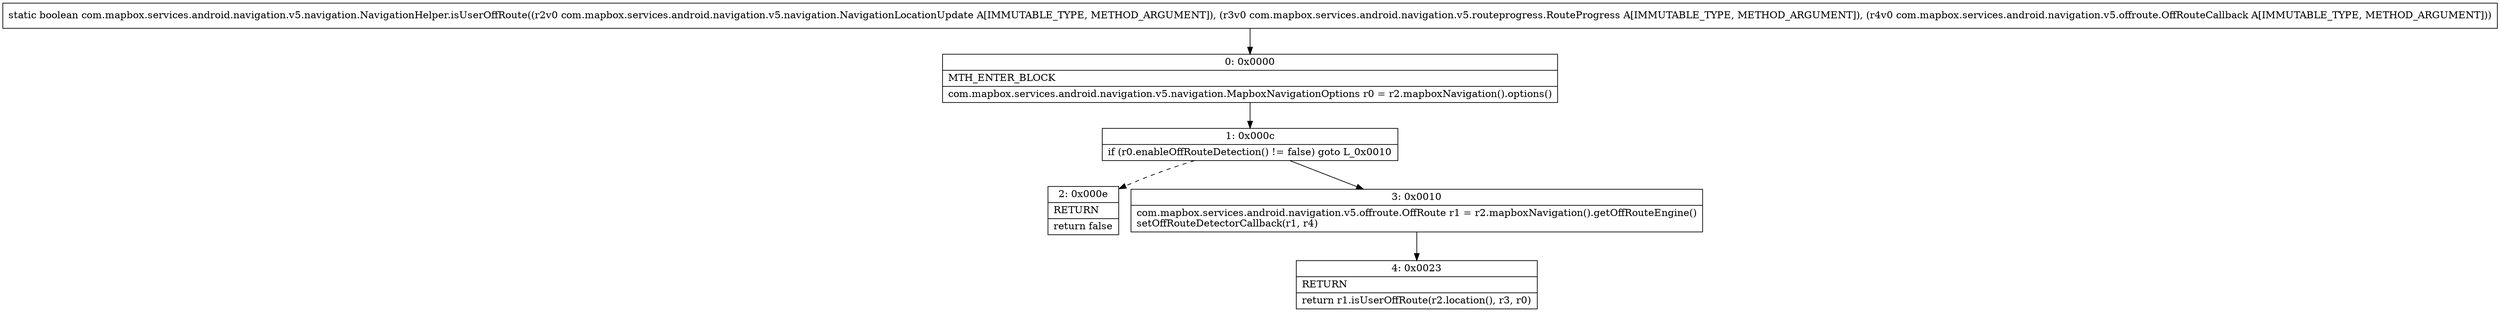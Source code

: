 digraph "CFG forcom.mapbox.services.android.navigation.v5.navigation.NavigationHelper.isUserOffRoute(Lcom\/mapbox\/services\/android\/navigation\/v5\/navigation\/NavigationLocationUpdate;Lcom\/mapbox\/services\/android\/navigation\/v5\/routeprogress\/RouteProgress;Lcom\/mapbox\/services\/android\/navigation\/v5\/offroute\/OffRouteCallback;)Z" {
Node_0 [shape=record,label="{0\:\ 0x0000|MTH_ENTER_BLOCK\l|com.mapbox.services.android.navigation.v5.navigation.MapboxNavigationOptions r0 = r2.mapboxNavigation().options()\l}"];
Node_1 [shape=record,label="{1\:\ 0x000c|if (r0.enableOffRouteDetection() != false) goto L_0x0010\l}"];
Node_2 [shape=record,label="{2\:\ 0x000e|RETURN\l|return false\l}"];
Node_3 [shape=record,label="{3\:\ 0x0010|com.mapbox.services.android.navigation.v5.offroute.OffRoute r1 = r2.mapboxNavigation().getOffRouteEngine()\lsetOffRouteDetectorCallback(r1, r4)\l}"];
Node_4 [shape=record,label="{4\:\ 0x0023|RETURN\l|return r1.isUserOffRoute(r2.location(), r3, r0)\l}"];
MethodNode[shape=record,label="{static boolean com.mapbox.services.android.navigation.v5.navigation.NavigationHelper.isUserOffRoute((r2v0 com.mapbox.services.android.navigation.v5.navigation.NavigationLocationUpdate A[IMMUTABLE_TYPE, METHOD_ARGUMENT]), (r3v0 com.mapbox.services.android.navigation.v5.routeprogress.RouteProgress A[IMMUTABLE_TYPE, METHOD_ARGUMENT]), (r4v0 com.mapbox.services.android.navigation.v5.offroute.OffRouteCallback A[IMMUTABLE_TYPE, METHOD_ARGUMENT])) }"];
MethodNode -> Node_0;
Node_0 -> Node_1;
Node_1 -> Node_2[style=dashed];
Node_1 -> Node_3;
Node_3 -> Node_4;
}

